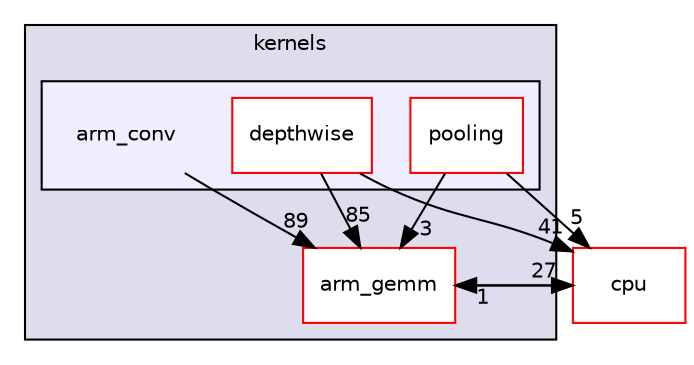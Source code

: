 digraph "src/core/NEON/kernels/arm_conv" {
  compound=true
  node [ fontsize="10", fontname="Helvetica"];
  edge [ labelfontsize="10", labelfontname="Helvetica"];
  subgraph clusterdir_1ce938f580a6f304b99685e2c1dd19db {
    graph [ bgcolor="#ddddee", pencolor="black", label="kernels" fontname="Helvetica", fontsize="10", URL="dir_1ce938f580a6f304b99685e2c1dd19db.xhtml"]
  dir_9847dd9cb7a28e46201717fa7336cf62 [shape=box label="arm_gemm" fillcolor="white" style="filled" color="red" URL="dir_9847dd9cb7a28e46201717fa7336cf62.xhtml"];
  subgraph clusterdir_ea98ae4f30fbc97db6231c6535bdb2d9 {
    graph [ bgcolor="#eeeeff", pencolor="black", label="" URL="dir_ea98ae4f30fbc97db6231c6535bdb2d9.xhtml"];
    dir_ea98ae4f30fbc97db6231c6535bdb2d9 [shape=plaintext label="arm_conv"];
  dir_abb214ad2a926c78a0f27cabc6cb4a00 [shape=box label="depthwise" fillcolor="white" style="filled" color="red" URL="dir_abb214ad2a926c78a0f27cabc6cb4a00.xhtml"];
  dir_0478b45d7abe353b326d807ccde1ebbc [shape=box label="pooling" fillcolor="white" style="filled" color="red" URL="dir_0478b45d7abe353b326d807ccde1ebbc.xhtml"];
  }
  }
  dir_2c61f424fd391396db977702a2beee9a [shape=box label="cpu" fillcolor="white" style="filled" color="red" URL="dir_2c61f424fd391396db977702a2beee9a.xhtml"];
  dir_0478b45d7abe353b326d807ccde1ebbc->dir_2c61f424fd391396db977702a2beee9a [headlabel="5", labeldistance=1.5 headhref="dir_000103_000373.xhtml"];
  dir_0478b45d7abe353b326d807ccde1ebbc->dir_9847dd9cb7a28e46201717fa7336cf62 [headlabel="3", labeldistance=1.5 headhref="dir_000103_000233.xhtml"];
  dir_2c61f424fd391396db977702a2beee9a->dir_9847dd9cb7a28e46201717fa7336cf62 [headlabel="1", labeldistance=1.5 headhref="dir_000373_000233.xhtml"];
  dir_ea98ae4f30fbc97db6231c6535bdb2d9->dir_9847dd9cb7a28e46201717fa7336cf62 [headlabel="89", labeldistance=1.5 headhref="dir_000101_000233.xhtml"];
  dir_abb214ad2a926c78a0f27cabc6cb4a00->dir_2c61f424fd391396db977702a2beee9a [headlabel="41", labeldistance=1.5 headhref="dir_000102_000373.xhtml"];
  dir_abb214ad2a926c78a0f27cabc6cb4a00->dir_9847dd9cb7a28e46201717fa7336cf62 [headlabel="85", labeldistance=1.5 headhref="dir_000102_000233.xhtml"];
  dir_9847dd9cb7a28e46201717fa7336cf62->dir_2c61f424fd391396db977702a2beee9a [headlabel="27", labeldistance=1.5 headhref="dir_000233_000373.xhtml"];
}
